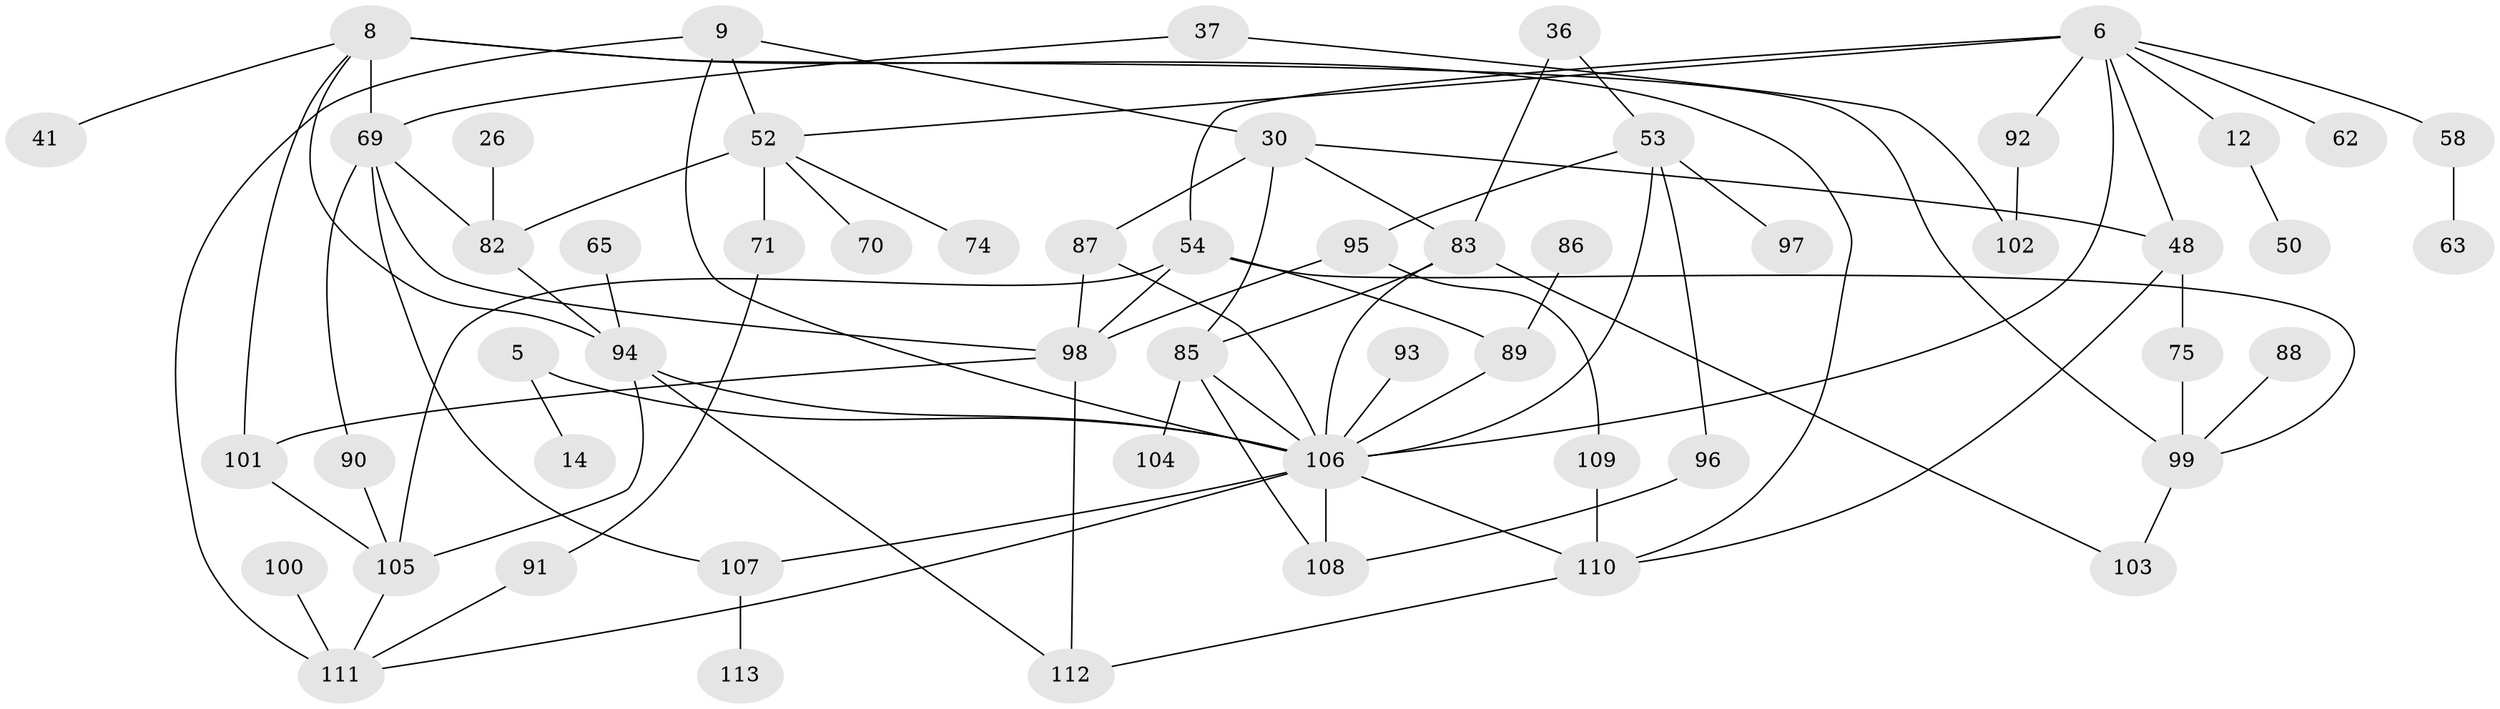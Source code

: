 // original degree distribution, {5: 0.08849557522123894, 9: 0.017699115044247787, 2: 0.336283185840708, 11: 0.008849557522123894, 4: 0.04424778761061947, 7: 0.008849557522123894, 6: 0.035398230088495575, 3: 0.23008849557522124, 1: 0.23008849557522124}
// Generated by graph-tools (version 1.1) at 2025/42/03/09/25 04:42:26]
// undirected, 56 vertices, 87 edges
graph export_dot {
graph [start="1"]
  node [color=gray90,style=filled];
  5;
  6 [super="+3"];
  8;
  9;
  12;
  14;
  26;
  30;
  36;
  37;
  41;
  48;
  50;
  52 [super="+31"];
  53 [super="+10"];
  54 [super="+40"];
  58 [super="+20"];
  62;
  63;
  65;
  69 [super="+25"];
  70;
  71;
  74;
  75 [super="+67+49"];
  82 [super="+15+18"];
  83 [super="+33+17+55+77"];
  85 [super="+59+79"];
  86;
  87 [super="+66+84"];
  88;
  89 [super="+68+80"];
  90 [super="+64"];
  91;
  92;
  93;
  94 [super="+13+7+27+39"];
  95 [super="+56"];
  96;
  97;
  98 [super="+57+76"];
  99 [super="+61"];
  100;
  101;
  102;
  103;
  104;
  105 [super="+60+72"];
  106 [super="+28+51+78"];
  107;
  108 [super="+29"];
  109;
  110 [super="+43+73"];
  111 [super="+81"];
  112 [super="+23"];
  113;
  5 -- 14;
  5 -- 106;
  6 -- 12;
  6 -- 62;
  6 -- 92;
  6 -- 52;
  6 -- 48;
  6 -- 58;
  6 -- 54;
  6 -- 106 [weight=2];
  8 -- 41;
  8 -- 94;
  8 -- 101;
  8 -- 69 [weight=2];
  8 -- 110;
  8 -- 99;
  9 -- 30;
  9 -- 52 [weight=2];
  9 -- 111 [weight=2];
  9 -- 106;
  12 -- 50;
  26 -- 82;
  30 -- 48;
  30 -- 85;
  30 -- 83;
  30 -- 87;
  36 -- 53;
  36 -- 83;
  37 -- 102;
  37 -- 69;
  48 -- 75 [weight=2];
  48 -- 110;
  52 -- 70;
  52 -- 71;
  52 -- 74;
  52 -- 82;
  53 -- 96;
  53 -- 97;
  53 -- 95;
  53 -- 106 [weight=2];
  54 -- 105;
  54 -- 99;
  54 -- 89;
  54 -- 98;
  58 -- 63;
  65 -- 94;
  69 -- 107;
  69 -- 98;
  69 -- 82;
  69 -- 90;
  71 -- 91;
  75 -- 99;
  82 -- 94;
  83 -- 103;
  83 -- 106 [weight=4];
  83 -- 85;
  85 -- 104;
  85 -- 106;
  85 -- 108;
  86 -- 89;
  87 -- 98;
  87 -- 106;
  88 -- 99;
  89 -- 106 [weight=3];
  90 -- 105;
  91 -- 111;
  92 -- 102;
  93 -- 106;
  94 -- 112;
  94 -- 106;
  94 -- 105;
  95 -- 109;
  95 -- 98;
  96 -- 108;
  98 -- 112;
  98 -- 101;
  99 -- 103;
  100 -- 111;
  101 -- 105;
  105 -- 111;
  106 -- 107;
  106 -- 108;
  106 -- 110;
  106 -- 111;
  107 -- 113;
  109 -- 110;
  110 -- 112;
}
